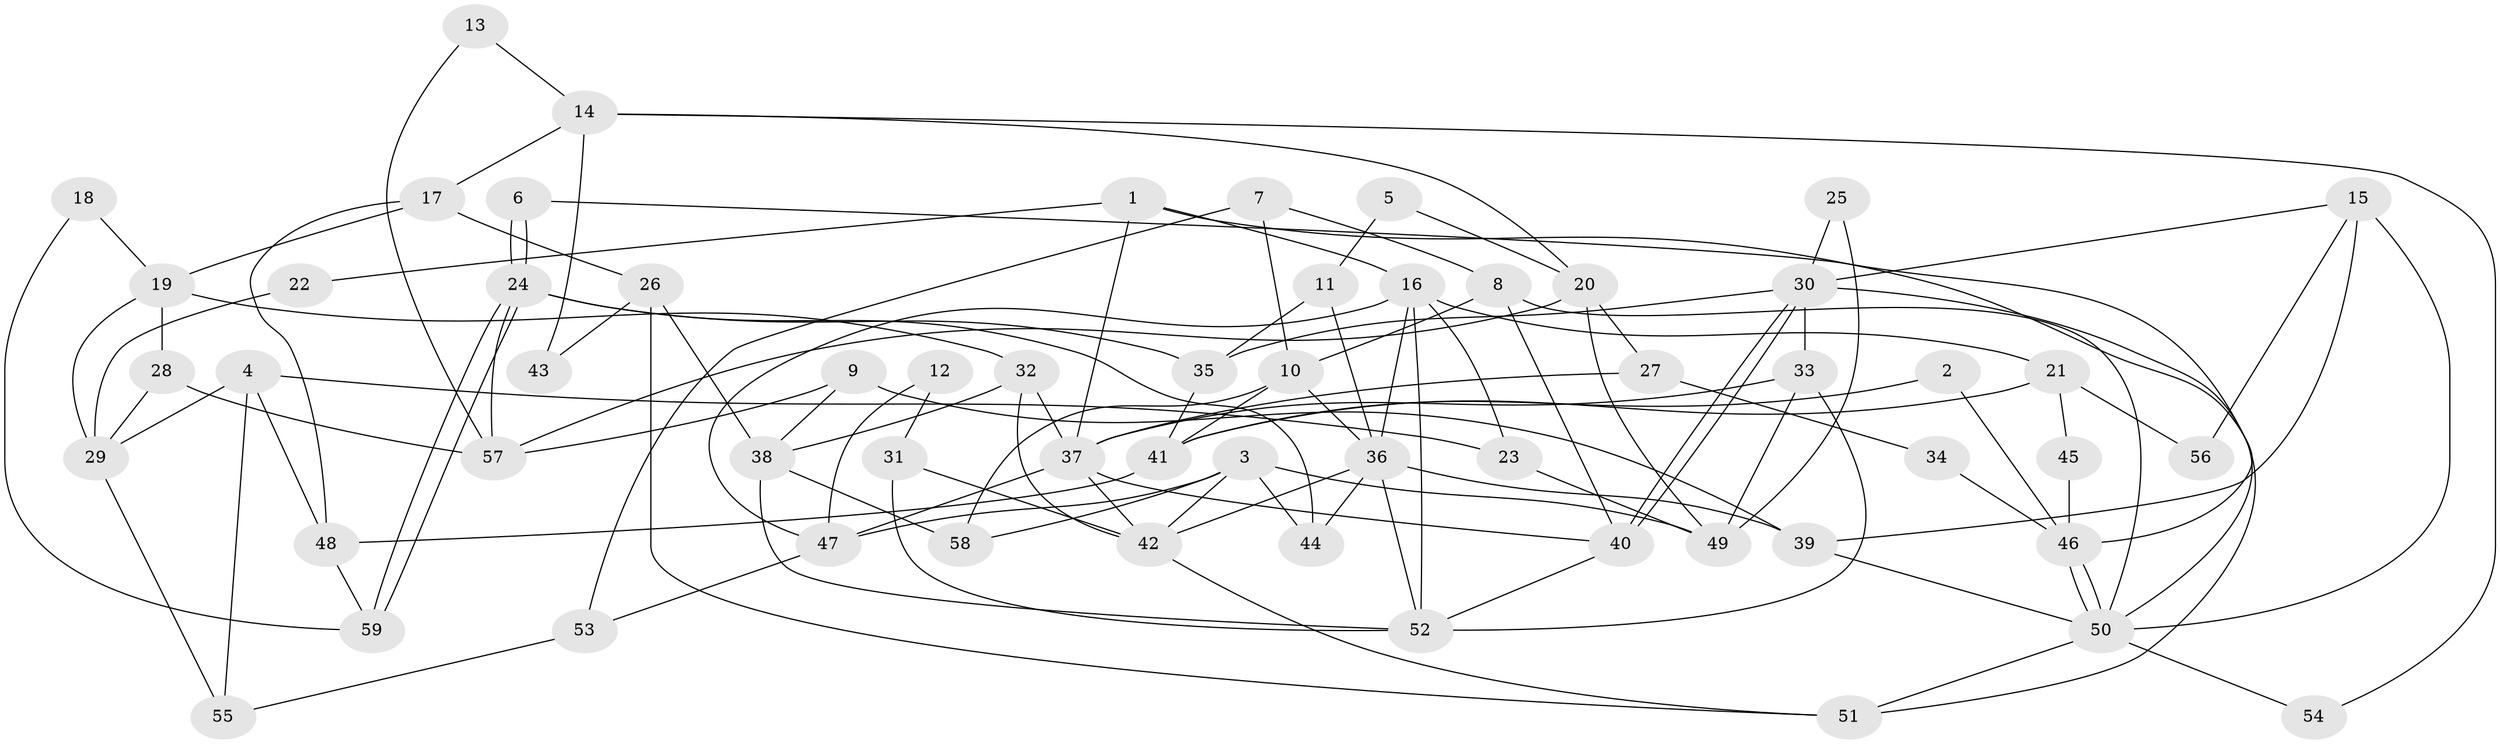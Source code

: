 // Generated by graph-tools (version 1.1) at 2025/11/02/27/25 16:11:20]
// undirected, 59 vertices, 118 edges
graph export_dot {
graph [start="1"]
  node [color=gray90,style=filled];
  1;
  2;
  3;
  4;
  5;
  6;
  7;
  8;
  9;
  10;
  11;
  12;
  13;
  14;
  15;
  16;
  17;
  18;
  19;
  20;
  21;
  22;
  23;
  24;
  25;
  26;
  27;
  28;
  29;
  30;
  31;
  32;
  33;
  34;
  35;
  36;
  37;
  38;
  39;
  40;
  41;
  42;
  43;
  44;
  45;
  46;
  47;
  48;
  49;
  50;
  51;
  52;
  53;
  54;
  55;
  56;
  57;
  58;
  59;
  1 -- 37;
  1 -- 16;
  1 -- 22;
  1 -- 46;
  2 -- 41;
  2 -- 46;
  3 -- 49;
  3 -- 44;
  3 -- 42;
  3 -- 47;
  3 -- 58;
  4 -- 48;
  4 -- 29;
  4 -- 23;
  4 -- 55;
  5 -- 20;
  5 -- 11;
  6 -- 50;
  6 -- 24;
  6 -- 24;
  7 -- 10;
  7 -- 8;
  7 -- 53;
  8 -- 40;
  8 -- 50;
  8 -- 10;
  9 -- 38;
  9 -- 39;
  9 -- 57;
  10 -- 58;
  10 -- 36;
  10 -- 41;
  11 -- 36;
  11 -- 35;
  12 -- 47;
  12 -- 31;
  13 -- 14;
  13 -- 57;
  14 -- 20;
  14 -- 17;
  14 -- 43;
  14 -- 54;
  15 -- 30;
  15 -- 50;
  15 -- 39;
  15 -- 56;
  16 -- 36;
  16 -- 52;
  16 -- 21;
  16 -- 23;
  16 -- 47;
  17 -- 26;
  17 -- 19;
  17 -- 48;
  18 -- 59;
  18 -- 19;
  19 -- 32;
  19 -- 28;
  19 -- 29;
  20 -- 57;
  20 -- 49;
  20 -- 27;
  21 -- 41;
  21 -- 45;
  21 -- 56;
  22 -- 29;
  23 -- 49;
  24 -- 59;
  24 -- 59;
  24 -- 35;
  24 -- 44;
  24 -- 57;
  25 -- 30;
  25 -- 49;
  26 -- 38;
  26 -- 51;
  26 -- 43;
  27 -- 37;
  27 -- 34;
  28 -- 29;
  28 -- 57;
  29 -- 55;
  30 -- 33;
  30 -- 40;
  30 -- 40;
  30 -- 35;
  30 -- 51;
  31 -- 42;
  31 -- 52;
  32 -- 42;
  32 -- 37;
  32 -- 38;
  33 -- 52;
  33 -- 37;
  33 -- 49;
  34 -- 46;
  35 -- 41;
  36 -- 39;
  36 -- 42;
  36 -- 44;
  36 -- 52;
  37 -- 42;
  37 -- 47;
  37 -- 40;
  38 -- 52;
  38 -- 58;
  39 -- 50;
  40 -- 52;
  41 -- 48;
  42 -- 51;
  45 -- 46;
  46 -- 50;
  46 -- 50;
  47 -- 53;
  48 -- 59;
  50 -- 51;
  50 -- 54;
  53 -- 55;
}
